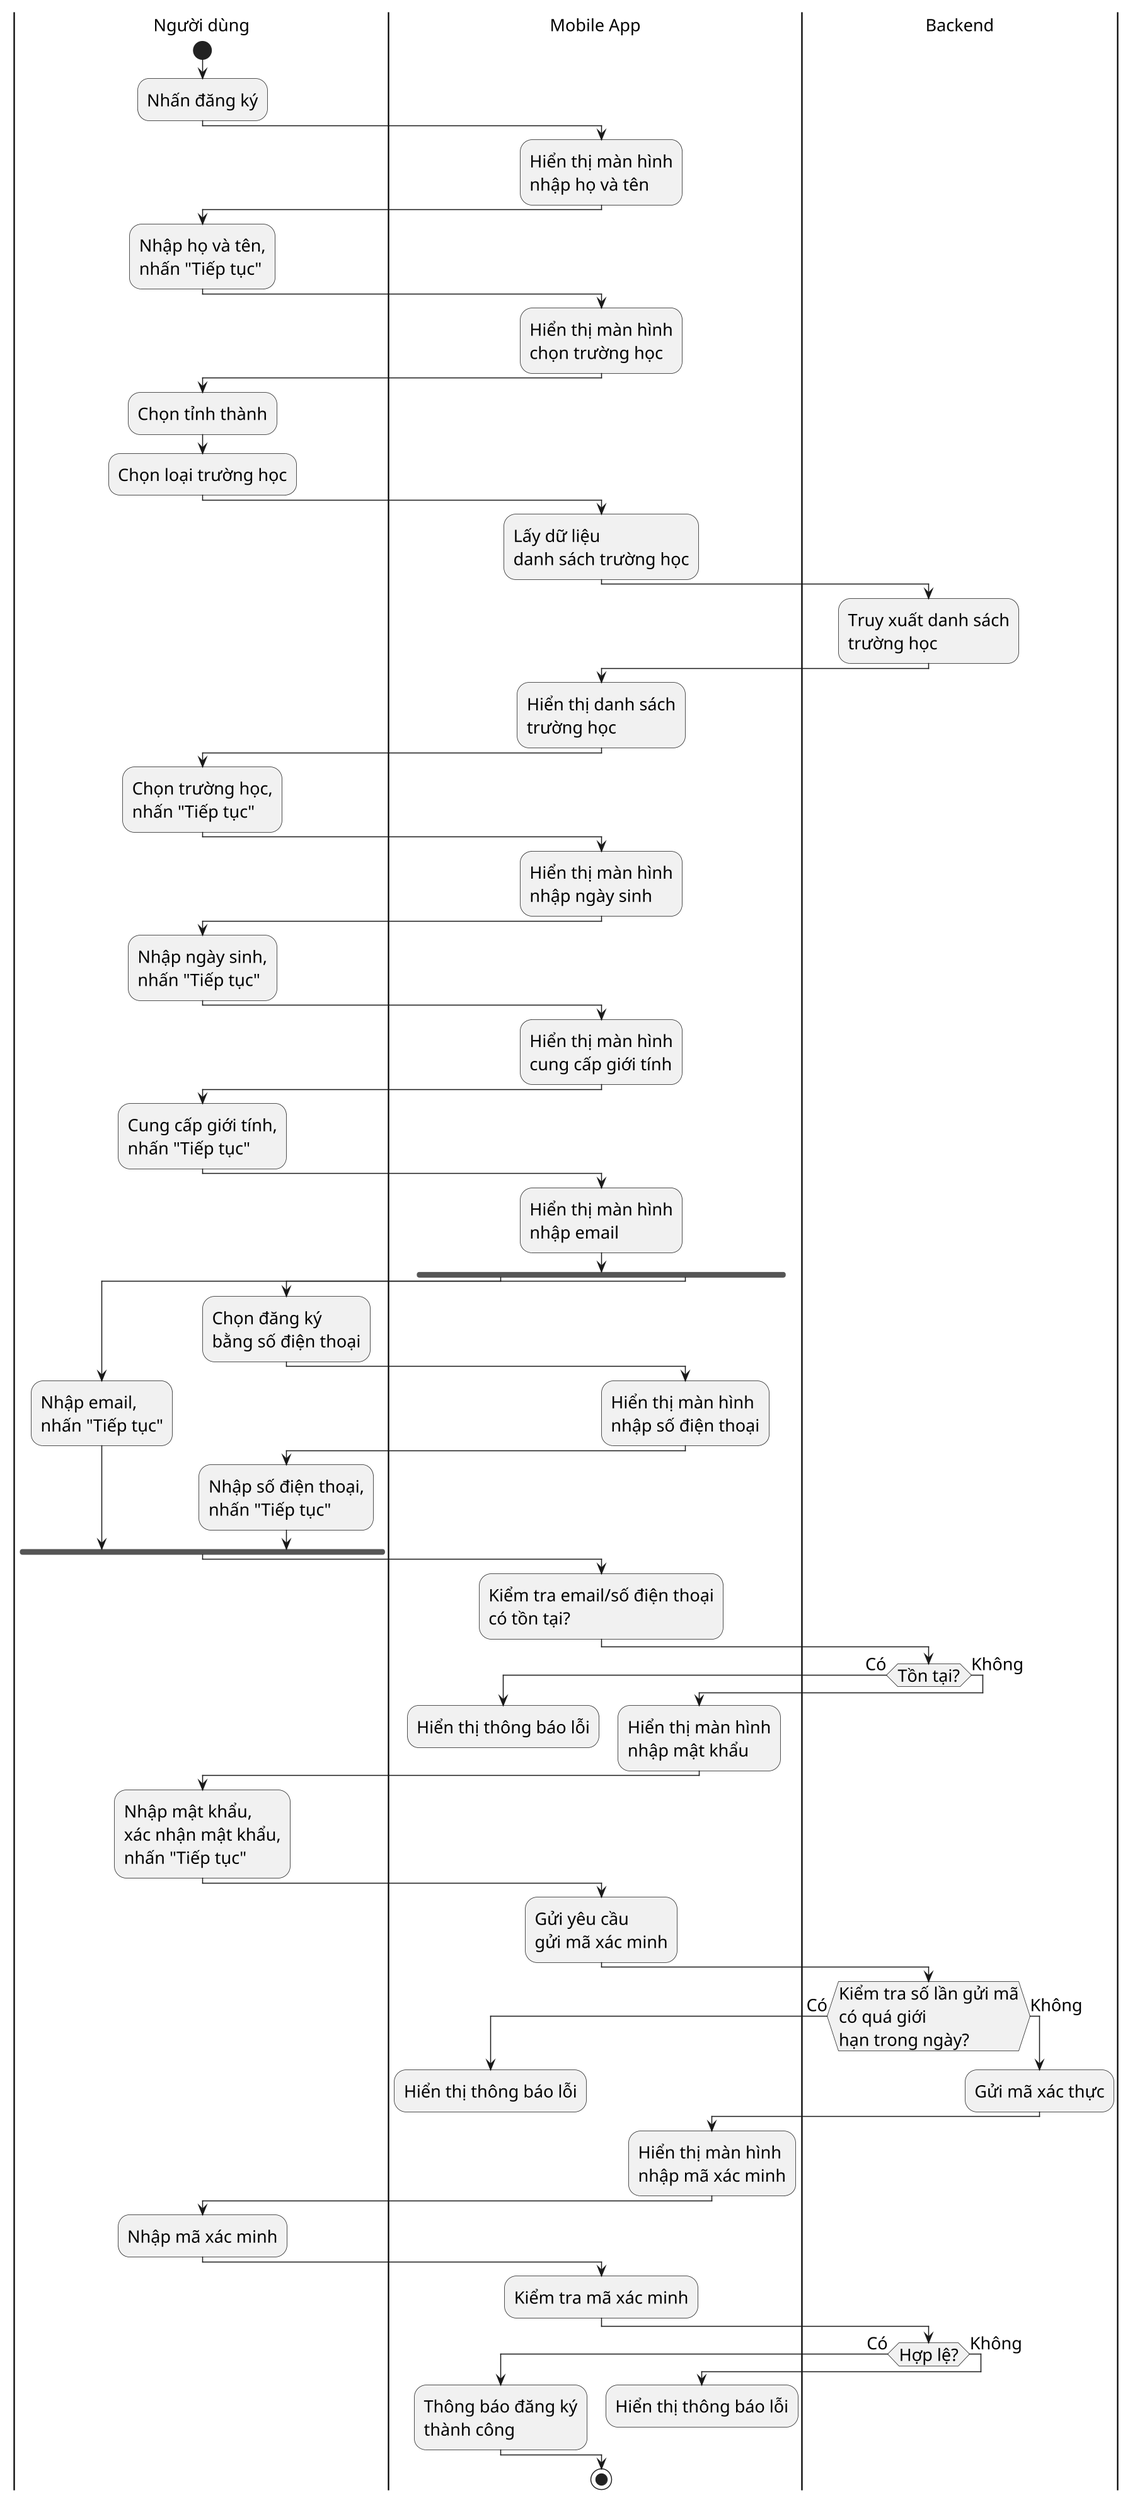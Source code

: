 @startuml
skinparam DefaultFontSize 18
scale 1.5

|Người dùng|
start
:Nhấn đăng ký;

|Mobile App|
:Hiển thị màn hình\nnhập họ và tên;

|Người dùng|
:Nhập họ và tên,\nnhấn "Tiếp tục";

|Mobile App|
:Hiển thị màn hình\nchọn trường học;

|Người dùng|
:Chọn tỉnh thành;
:Chọn loại trường học;

|Mobile App|
:Lấy dữ liệu\ndanh sách trường học;

|Backend|
:Truy xuất danh sách\ntrường học;

|Mobile App|
:Hiển thị danh sách\ntrường học;

|Người dùng|
:Chọn trường học,\nnhấn "Tiếp tục";

|Mobile App|
:Hiển thị màn hình\nnhập ngày sinh;

|Người dùng|
:Nhập ngày sinh,\nnhấn "Tiếp tục";

|Mobile App|
:Hiển thị màn hình\ncung cấp giới tính;

|Người dùng|
:Cung cấp giới tính,\nnhấn "Tiếp tục";

|Mobile App|
:Hiển thị màn hình\nnhập email;

fork
   |Người dùng|
   :Nhập email,\nnhấn "Tiếp tục";
fork again
   |Người dùng|
   :Chọn đăng ký\nbằng số điện thoại;
   |Mobile App|
   :Hiển thị màn hình\nnhập số điện thoại;
   |Người dùng|
   :Nhập số điện thoại,\nnhấn "Tiếp tục";
end fork

|Mobile App|
:Kiểm tra email/số điện thoại\ncó tồn tại?;

|Backend|
if (Tồn tại?) then (Có)
   |Mobile App|
   :Hiển thị thông báo lỗi;
   detach
else (Không)
   |Mobile App|
   :Hiển thị màn hình\nnhập mật khẩu;
endif

|Người dùng|
:Nhập mật khẩu,\nxác nhận mật khẩu,\nnhấn "Tiếp tục";

|Mobile App|
:Gửi yêu cầu\ngửi mã xác minh;

|Backend|
if (Kiểm tra số lần gửi mã\ncó quá giới\nhạn trong ngày?) then (Có)
   |Mobile App|
   :Hiển thị thông báo lỗi;
   detach
else (Không)
   |Backend|
   :Gửi mã xác thực;
   |Mobile App|
   :Hiển thị màn hình\nnhập mã xác minh;
endif

|Người dùng|
:Nhập mã xác minh;
|Mobile App|
:Kiểm tra mã xác minh;
|Backend|
if (Hợp lệ?) then (Có)
   |Mobile App|
   :Thông báo đăng ký\nthành công;
else (Không)
   |Mobile App|
   :Hiển thị thông báo lỗi;
   detach
endif
stop
@enduml
